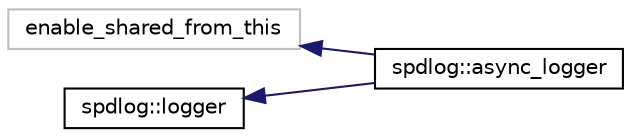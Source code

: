 digraph "Graphical Class Hierarchy"
{
  edge [fontname="Helvetica",fontsize="10",labelfontname="Helvetica",labelfontsize="10"];
  node [fontname="Helvetica",fontsize="10",shape=record];
  rankdir="LR";
  Node1 [label="enable_shared_from_this",height=0.2,width=0.4,color="grey75", fillcolor="white", style="filled"];
  Node1 -> Node2 [dir="back",color="midnightblue",fontsize="10",style="solid",fontname="Helvetica"];
  Node2 [label="spdlog::async_logger",height=0.2,width=0.4,color="black", fillcolor="white", style="filled",URL="$classspdlog_1_1async__logger.html"];
  Node3 [label="spdlog::logger",height=0.2,width=0.4,color="black", fillcolor="white", style="filled",URL="$classspdlog_1_1logger.html"];
  Node3 -> Node2 [dir="back",color="midnightblue",fontsize="10",style="solid",fontname="Helvetica"];
}
